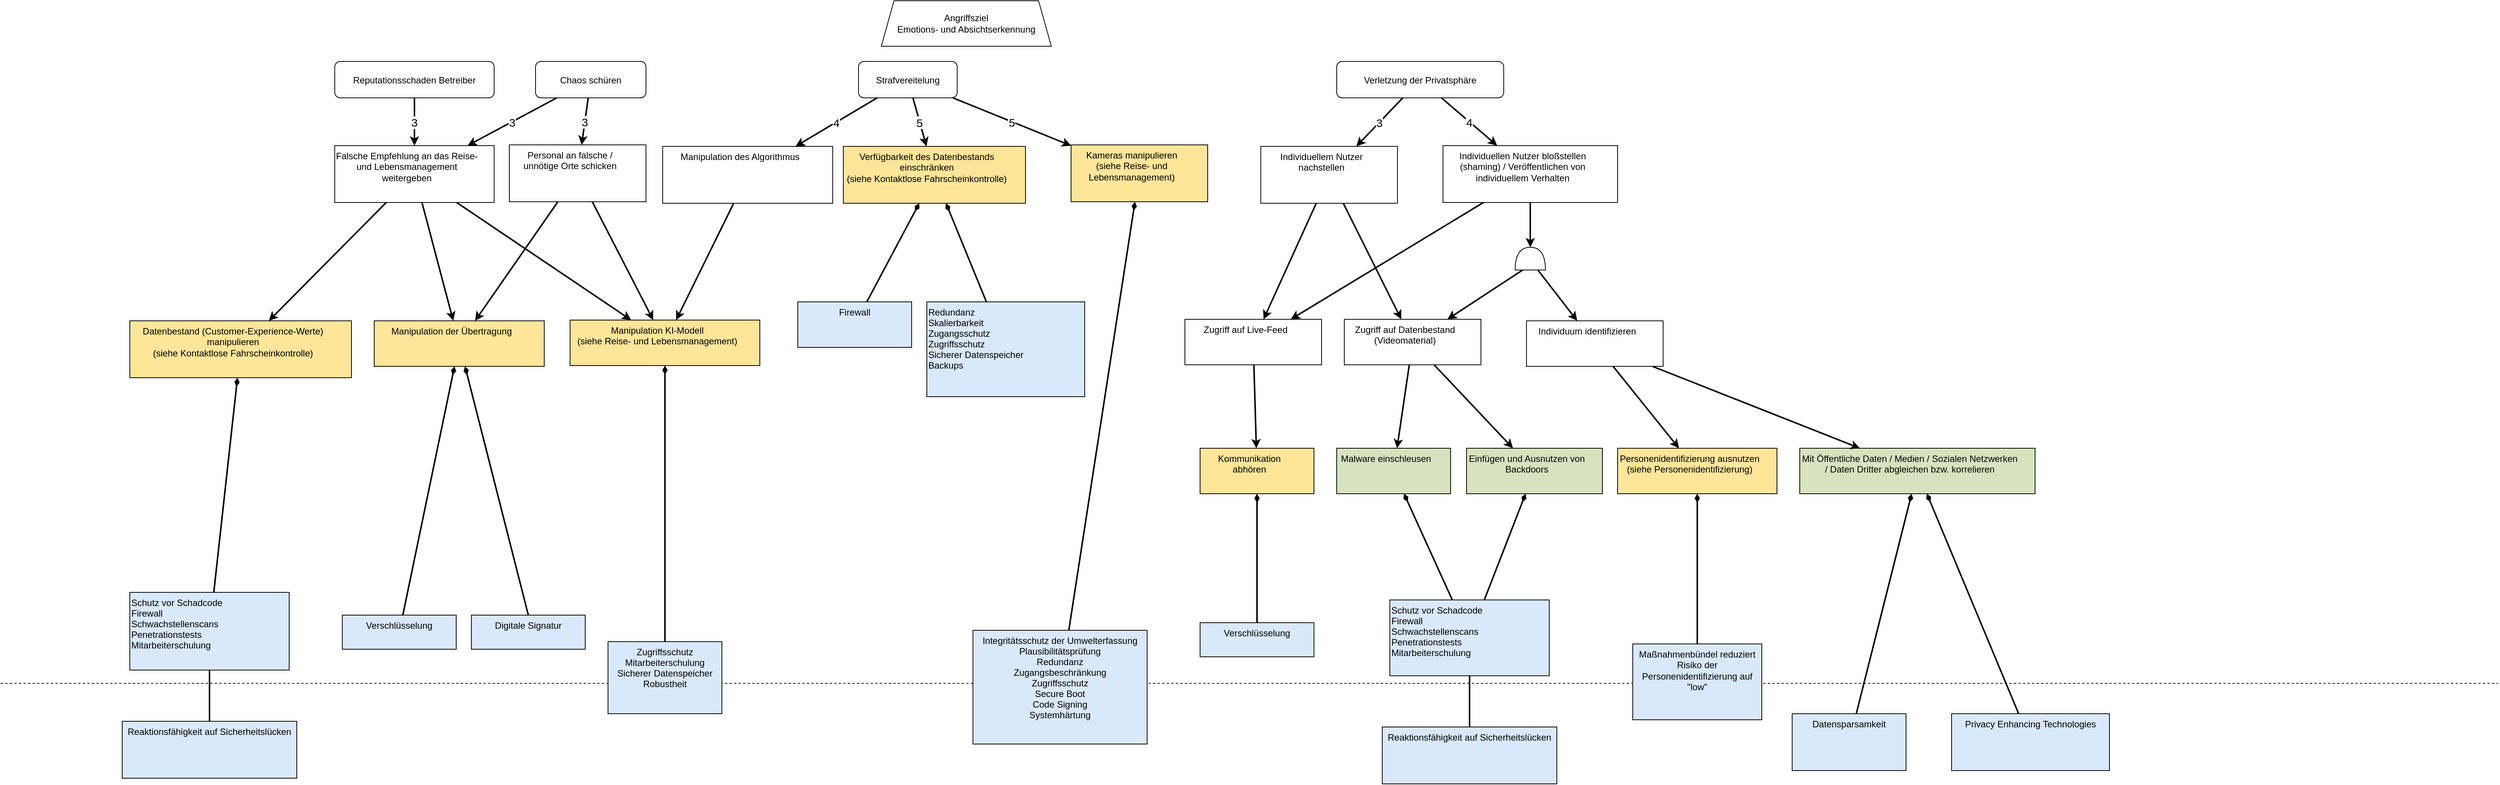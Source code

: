 <mxfile compressed="false" version="19.0.2" type="device">
  <diagram id="mVgc95ZVTbeBmEKTmLzI" name="Page-1">
    <mxGraphModel dx="572" dy="977" grid="1" gridSize="10" guides="1" tooltips="1" connect="1" arrows="1" fold="1" page="1" pageScale="1" pageWidth="850" pageHeight="1100" math="0" shadow="0">
      <root>
        <object tooltip="" id="0">
          <ag_global_attributes>
            <ag_global_attribute name="Resources" value="" iconName="hammer" min="0" max="5" />
            <ag_global_attribute name="Knowledge" value="" iconName="lightbulb" min="0" max="5" />
            <ag_global_attribute name="Location" value="" iconName="map_pin_ellipse" min="0" max="1" />
            <ag_global_attribute name="Impact" value="" iconName="flame" min="0" max="5" />
          </ag_global_attributes>
          <ag_attributes />
          <ag_computed_attributes />
          <ag_aggregation_functions>
            <ag_aggregation_function name="default" id="6b1d22791hih8" default="activity_w;link" fn="function (collection) { &#xa;    var result = null; &#xa;    if (collection.childAttributes.length == 1) { &#xa;        result = collection.childAttributes[0].attributes;&#xa;        result._marking = collection.childAttributes[0].id;&#xa;    } else { &#xa;        var candidates = []; &#xa;        var worstValue = 0; &#xa;        collection.childAttributes.forEach(function(child) { &#xa;            var value = parseInt(child.computedAttribute); &#xa;            if (value &gt; worstValue) { &#xa;                worstValue = value; &#xa;                candidates = []; &#xa;                candidates.push(child); &#xa;            } else if (value == worstValue) { &#xa;                candidates.push(child); &#xa;            } &#xa;        }); &#xa;        var tiebreaker = function(candidates, name, max) { &#xa;            var min_value = max; &#xa;            candidates.forEach(function(node) { &#xa;                min_value = Math.min(min_value, node.attributes[name]); &#xa;            }); &#xa;            result = []; &#xa;            candidates.forEach(function(node) { &#xa;                if (node.attributes[name] == min_value) { &#xa;                    result.push(node); &#xa;                } &#xa;            }); &#xa;            return result; &#xa;        }; &#xa;        if (candidates.length &gt; 1) { &#xa;            candidates = tiebreaker(candidates, &quot;Resources&quot;, collection.globalAttributes[&quot;Resources&quot;].max); &#xa;            if (candidates.length &gt; 1) { &#xa;                candidates = tiebreaker(candidates, &quot;Knowledge&quot;, collection.globalAttributes[&quot;Knowledge&quot;].max); &#xa;            } &#xa;        } &#xa;        result = candidates[0].attributes;&#xa;        result._marking = candidates[0].id;&#xa;    } &#xa;    return result; &#xa;}" />
            <ag_aggregation_function name="AND" id="gf0d4f199018" default="and" fn="function (collection) { &#xa;    var result = {}; &#xa;    var ids = [];&#xa;    collection.childAttributes.forEach(function(child) { &#xa;    for (var attribute in child.attributes) { &#xa;            if (attribute in result) { &#xa;                result[attribute] += parseInt(child.attributes[attribute]); &#xa;            } else { &#xa;                result[attribute] = parseInt(child.attributes[attribute]); &#xa;            } &#xa;        }&#xa;        ids.push(child.id);&#xa;    }); &#xa;    for (var attribute in result) { &#xa;        if (attribute in collection.globalAttributes) { &#xa;            result[attribute] = Math.min(collection.globalAttributes[attribute].max, result[attribute]); &#xa;        } &#xa;    }&#xa;    result._marking = ids.join(&quot;;&quot;);&#xa;    return result; &#xa;}" />
            <ag_aggregation_function name="Security Control" id="73f575i0ghij5" default="activity_g;activity_y" fn="function (collection) { &#xa;    var result = {}; &#xa;    for (var attribute in collection.localAttributes) { &#xa;        result[attribute] = parseInt(collection.localAttributes[attribute]); &#xa;    } &#xa;    collection.childAttributes.forEach(function(child) { &#xa;        for (var attribute in child.attributes) { &#xa;            if (attribute in collection.globalAttributes) { &#xa;                if (attribute in result) { &#xa;                    result[attribute] += parseInt(child.attributes[attribute]); &#xa;                } &#xa;            } &#xa;        } &#xa;    }); &#xa;    for (var attribute in result) { &#xa;        if (attribute in collection.globalAttributes) { &#xa;            result[attribute] = Math.min(collection.globalAttributes[attribute].max, result[attribute]); &#xa;        } &#xa;    } &#xa;    return result; &#xa;}" />
            <ag_aggregation_function name="Risk" id="egf49jfgj408" default="consequence" fn="function (collection) {  &#xa;    var maxRisk = &quot;L&quot;; &#xa;    var matrix = [ &#xa;        [&quot;L&quot;, &quot;L&quot;, &quot;L&quot;, &quot;L&quot;, &quot;L&quot;], &#xa;        [&quot;L&quot;, &quot;L&quot;, &quot;M&quot;, &quot;M&quot;, &quot;M&quot;], &#xa;        [&quot;L&quot;, &quot;M&quot;, &quot;M&quot;, &quot;S&quot;, &quot;S&quot;], &#xa;        [&quot;L&quot;, &quot;M&quot;, &quot;S&quot;, &quot;V&quot;, &quot;V&quot;], &#xa;        [&quot;L&quot;, &quot;M&quot;, &quot;S&quot;, &quot;V&quot;, &quot;V&quot;], &#xa;    ];&#xa;    var updatedImpacts = [];&#xa;    var ids = [];&#xa; &#xa;    var compareRisk = function(risk1, risk2) { &#xa;        /*&#xa;        * Returns:&#xa;        *  - Null: if one of the parameters is not a character representing a risk&#xa;        *  - Negativ integer: if risk1 &lt; risk2&#xa;        *  - Zero: if risks are equal&#xa;        *  - Positive integer: if risk1 &gt; risk2&#xa;        */&#xa;        var values = [&quot;L&quot;, &quot;M&quot;, &quot;S&quot;, &quot;V&quot;]; &#xa;        var index_risk1 = values.indexOf(risk1); &#xa;        var index_risk2 = values.indexOf(risk2); &#xa; &#xa;        if (index_risk1 == -1 || index_risk2 == -1) { &#xa;            return null; &#xa;        } &#xa;        return index_risk1 - index_risk2; &#xa; &#xa;    } &#xa;     &#xa;    collection.childAttributes.forEach(function(child) {  &#xa;        var impact = 1;  &#xa;        if (child.edgeWeight !== null) {  &#xa;            impact = parseInt(child.edgeWeight);  &#xa;        }&#xa;        var _impact = parseInt(child.attributes._impact) || 0;&#xa;        impact = Math.max(impact - _impact, 1);&#xa;        updatedImpacts.push(child.id + &#39;:&#39; + impact);&#xa;        var af = parseInt(child.computedAttribute) || parseInt(child.attributes._af);&#xa;        risk = matrix[af - 1][impact - 1];&#xa;        result = compareRisk(risk, maxRisk);&#xa;        if (result &gt; 0) { &#xa;            maxRisk = risk;&#xa;            ids = [child.id];&#xa;        } else if (result == 0){&#xa;            ids.push(child.id);&#xa;        }&#xa;    });  &#xa;  &#xa;    var result = {&#39;_risk&#39;: maxRisk, &quot;_marking&quot;: ids.join(&quot;;&quot;)};&#xa;    if (updatedImpacts.length &gt; 0) {&#xa;        result._weight = updatedImpacts.join(&#39;;&#39;);&#xa;    }&#xa;    return result;&#xa;}" />
            <ag_aggregation_function name="Impact" id="397423adceb0f" default="" fn="function(collection) {&#xa;    var impact = 0;&#xa;    var result = {}&#xa;    &#xa;    collection.childAttributes.forEach(function(child) {&#xa;        if (&quot;Impact&quot; in child.attributes) {&#xa;            impact += parseInt(child.attributes[&quot;Impact&quot;]);&#xa;        } else if (&quot;Resources&quot; in child.attributes &amp;&amp; &quot;Knowledge&quot; in child.attributes &amp;&amp; &quot;Location&quot; in child.attributes) {&#xa;            result._af = child.computedAttribute&#xa;            result._marking = child.id;&#xa;        }&#xa;    });&#xa;    result._impact = Math.min(impact, collection.globalAttributes[&quot;Impact&quot;].max);&#xa;    &#xa;    return result;&#xa;}" />
          </ag_aggregation_functions>
          <ag_computed_attributes_functions>
            <ag_computed_attributes_function name="default" id="dbg60ff69g9a" default="activity_w;activity_g;activity_y" fn="function (collection) { &#xa;    var colorMatrix = {&#xa;        5: {&quot;fillColor&quot;: &quot;#cc0000&quot;, &quot;fontColor&quot;: &quot;#ffffff&quot;},&#xa;        4: {&quot;fillColor&quot;: &quot;#ff4000&quot;, &quot;fontColor&quot;: &quot;#ffffff&quot;},&#xa;        3: {&quot;fillColor&quot;: &quot;#ffdd00&quot;, &quot;fontColor&quot;: &quot;#000000&quot;},&#xa;        2: {&quot;fillColor&quot;: &quot;#d4ff00&quot;, &quot;fontColor&quot;: &quot;#000000&quot;},&#xa;        1: {&quot;fillColor&quot;: &quot;#40ff00&quot;, &quot;fontColor&quot;: &quot;#000000&quot;}&#xa;    }&#xa;    var matrix = [ &#xa;        [5, 5, 4, 3, 2], &#xa;        [5, 4, 4, 3, 2], &#xa;        [5, 4, 4, 3, 2], &#xa;        [4, 3, 3, 2, 1], &#xa;        [3, 2, 2, 1, 1], &#xa;    ];&#xa;    var result = {};&#xa;    &#xa;    if (&quot;Knowledge&quot; in collection.cellAttributes &amp;&amp; &quot;Resources&quot; in collection.cellAttributes) {&#xa;        var knowledgeIndex = parseInt(collection.cellAttributes[&quot;Knowledge&quot;]) - 1; &#xa;        var resourcesIndex = parseInt(collection.cellAttributes[&quot;Resources&quot;]) - 1;&#xa;        &#xa;        var value = Math.min(5, &#xa;            Math.max(collection.globalAttributes[&quot;Location&quot;].max, &#xa;                Math.max( matrix[knowledgeIndex][resourcesIndex] - parseInt(collection.cellAttributes[&quot;Location&quot;])) &#xa;            ));&#xa;        result = colorMatrix[value] || result;&#xa;        result[&quot;value&quot;] = value;&#xa;    }&#xa;    &#xa;    return result;&#xa;}" />
            <ag_computed_attributes_function name="Risk" id="6c831697g9i0a" default="" fn="function(collection){&#xa;    var riskMatrix = {&#xa;        &quot;V&quot;: {&quot;fillColor&quot;: &quot;#cc0000&quot;, &quot;fontColor&quot;: &quot;#ffffff&quot;},&#xa;        &quot;S&quot;: {&quot;fillColor&quot;: &quot;#ff4000&quot;, &quot;fontColor&quot;: &quot;#ffffff&quot;},&#xa;        &quot;M&quot;: {&quot;fillColor&quot;: &quot;#ffdd00&quot;, &quot;fontColor&quot;: &quot;#000000&quot;},&#xa;        &quot;L&quot;: {&quot;fillColor&quot;: &quot;#40ff00&quot;, &quot;fontColor&quot;: &quot;#000000&quot;},&#xa;    };&#xa;    var result = {};&#xa;    &#xa;    if (&quot;_risk&quot; in collection.cellAttributes) {&#xa;        var risk = collection.cellAttributes[&quot;_risk&quot;];&#xa;        result = riskMatrix[risk] || result;&#xa;        result[&quot;value&quot;] = risk;&#xa;    }&#xa;    &#xa;    return result; &#xa;}" />
          </ag_computed_attributes_functions>
          <mxCell />
        </object>
        <object id="1">
          <ag_attributes />
          <ag_computed_attributes />
          <mxCell parent="0" />
        </object>
        <object label="Angriffsziel&#xa;Emotions- und Absichtserkennung" id="6_E91xb0524IEVT7t9UL-1">
          <ag_attributes />
          <ag_computed_attributes />
          <mxCell style="whiteSpace=wrap;shape=trapezoid;size=0.075;" parent="1" vertex="1">
            <mxGeometry x="2110" y="40" width="224" height="60" as="geometry" />
          </mxCell>
        </object>
        <object label="Strafvereitelung" id="6_E91xb0524IEVT7t9UL-2">
          <ag_attributes _risk="L" _marking="6_E91xb0524IEVT7t9UL-5;6_E91xb0524IEVT7t9UL-6;6_E91xb0524IEVT7t9UL-64" _weight="6_E91xb0524IEVT7t9UL-5:5;6_E91xb0524IEVT7t9UL-6:5;6_E91xb0524IEVT7t9UL-64:4" />
          <ag_computed_attributes fillColor="#40ff00" fontColor="#000000" value="L" />
          <ag_aggregation_function_reference ag_aggregation_function_reference="egf49jfgj408" />
          <ag_computed_attributes_function_reference ag_computed_attributes_function_reference="6c831697g9i0a" />
          <mxCell style="shape=attackgraphs.node;rounded=1" parent="1" vertex="1">
            <mxGeometry x="2080" y="120" width="130" height="48" as="geometry" />
          </mxCell>
        </object>
        <object label="Verletzung der Privatsphäre" id="6_E91xb0524IEVT7t9UL-3">
          <ag_attributes _risk="L" _marking="6_E91xb0524IEVT7t9UL-4;6_E91xb0524IEVT7t9UL-78" _weight="6_E91xb0524IEVT7t9UL-4:3;6_E91xb0524IEVT7t9UL-78:4" />
          <ag_computed_attributes fillColor="#40ff00" fontColor="#000000" value="L" />
          <ag_aggregation_function_reference ag_aggregation_function_reference="egf49jfgj408" />
          <ag_computed_attributes_function_reference ag_computed_attributes_function_reference="6c831697g9i0a" />
          <mxCell style="shape=attackgraphs.node;rounded=1" parent="1" vertex="1">
            <mxGeometry x="2710" y="120" width="220" height="48" as="geometry" />
          </mxCell>
        </object>
        <object label="Individuellem Nutzer nachstellen" Resources="" Knowledge="" Location="" id="6_E91xb0524IEVT7t9UL-4">
          <ag_attributes label="NaN" Resources="4" Knowledge="5" Location="0" _marking="6_E91xb0524IEVT7t9UL-34" />
          <ag_computed_attributes fillColor="#40ff00" fontColor="#000000" value="1" />
          <ag_computed_attributes_function_reference ag_computed_attributes_function_reference="dbg60ff69g9a" />
          <ag_aggregation_function_reference ag_aggregation_function_reference="6b1d22791hih8" />
          <mxCell style="verticalAlign=top;align=center;fillColor=#FFFFFF;gradientColor=none;labelBackgroundColor=none;rounded=0;whiteSpace=wrap;shape=attackgraphs.node;spacingRight=20;" parent="1" vertex="1">
            <mxGeometry x="2610" y="232" width="180" height="75" as="geometry" />
          </mxCell>
        </object>
        <object label="Kameras manipulieren&#xa;(siehe Reise- und Lebensmanagement)" Resources="1" Knowledge="1" Location="1" id="6_E91xb0524IEVT7t9UL-5">
          <ag_attributes label="NaN" Resources="4" Knowledge="4" Location="1" />
          <ag_computed_attributes fillColor="#40ff00" fontColor="#000000" value="1" />
          <ag_aggregation_function_reference ag_aggregation_function_reference="73f575i0ghij5" />
          <ag_computed_attributes_function_reference ag_computed_attributes_function_reference="dbg60ff69g9a" />
          <mxCell style="verticalAlign=top;align=center;fillColor=#FFFFFF;gradientColor=none;labelBackgroundColor=none;rounded=0;whiteSpace=wrap;shape=attackgraphs.node;spacingRight=20;fillColor=#fee599;" parent="1" vertex="1">
            <mxGeometry x="2360" y="230" width="180" height="75" as="geometry" />
          </mxCell>
        </object>
        <object label="Verfügbarkeit des Datenbestands einschränken&#xa;(siehe Kontaktlose Fahrscheinkontrolle)" Resources="2" Knowledge="2" Location="0" id="6_E91xb0524IEVT7t9UL-6">
          <ag_attributes label="NaN" Resources="5" Knowledge="4" Location="0" />
          <ag_computed_attributes fillColor="#40ff00" fontColor="#000000" value="1" />
          <ag_computed_attributes_function_reference ag_computed_attributes_function_reference="dbg60ff69g9a" />
          <ag_aggregation_function_reference ag_aggregation_function_reference="73f575i0ghij5" />
          <mxCell style="verticalAlign=top;align=center;fillColor=#fee599;gradientColor=none;labelBackgroundColor=none;rounded=0;whiteSpace=wrap;shape=attackgraphs.node;spacingRight=20;" parent="1" vertex="1">
            <mxGeometry x="2060" y="232" width="240" height="75" as="geometry" />
          </mxCell>
        </object>
        <object label="5" id="6_E91xb0524IEVT7t9UL-17">
          <ag_attributes />
          <ag_computed_attributes />
          <mxCell style="endArrow=classic;rounded=0;strokeWidth=2;strokeColor=#000000;fontSize=15;" parent="1" source="6_E91xb0524IEVT7t9UL-2" target="6_E91xb0524IEVT7t9UL-5" edge="1">
            <mxGeometry width="50" height="50" relative="1" as="geometry">
              <mxPoint x="1720" y="460" as="sourcePoint" />
              <mxPoint x="1770" y="410" as="targetPoint" />
            </mxGeometry>
          </mxCell>
        </object>
        <object label="3" id="6_E91xb0524IEVT7t9UL-18">
          <ag_attributes />
          <ag_computed_attributes />
          <mxCell style="endArrow=classic;rounded=0;strokeWidth=2;strokeColor=#000000;fontSize=15;" parent="1" source="6_E91xb0524IEVT7t9UL-3" target="6_E91xb0524IEVT7t9UL-4" edge="1">
            <mxGeometry width="50" height="50" relative="1" as="geometry">
              <mxPoint x="2355.5" y="178" as="sourcePoint" />
              <mxPoint x="2355.5" y="240" as="targetPoint" />
            </mxGeometry>
          </mxCell>
        </object>
        <object label="5" id="6_E91xb0524IEVT7t9UL-19">
          <ag_attributes />
          <ag_computed_attributes />
          <mxCell style="endArrow=classic;rounded=0;strokeWidth=2;strokeColor=#000000;fontSize=15;" parent="1" source="6_E91xb0524IEVT7t9UL-2" target="6_E91xb0524IEVT7t9UL-6" edge="1">
            <mxGeometry width="50" height="50" relative="1" as="geometry">
              <mxPoint x="2620" y="178" as="sourcePoint" />
              <mxPoint x="2620" y="240" as="targetPoint" />
            </mxGeometry>
          </mxCell>
        </object>
        <object label="Zugriff auf Live-Feed" Resources="" Knowledge="" Location="" id="6_E91xb0524IEVT7t9UL-33">
          <ag_attributes label="NaN" Resources="5" Knowledge="5" Location="0" _marking="6_E91xb0524IEVT7t9UL-62" />
          <ag_computed_attributes fillColor="#40ff00" fontColor="#000000" value="1" />
          <ag_computed_attributes_function_reference ag_computed_attributes_function_reference="dbg60ff69g9a" />
          <ag_aggregation_function_reference ag_aggregation_function_reference="6b1d22791hih8" />
          <mxCell style="verticalAlign=top;align=center;fillColor=#FFFFFF;gradientColor=none;labelBackgroundColor=none;rounded=0;whiteSpace=wrap;shape=attackgraphs.node;spacingRight=20;" parent="1" vertex="1">
            <mxGeometry x="2510" y="460" width="180" height="60" as="geometry" />
          </mxCell>
        </object>
        <object label="Zugriff auf Datenbestand (Videomaterial)" Resources="" Knowledge="" Location="" id="6_E91xb0524IEVT7t9UL-34">
          <ag_attributes label="NaN" Resources="4" Knowledge="5" Location="0" _marking="6_E91xb0524IEVT7t9UL-72" />
          <ag_computed_attributes fillColor="#40ff00" fontColor="#000000" value="1" />
          <ag_computed_attributes_function_reference ag_computed_attributes_function_reference="dbg60ff69g9a" />
          <ag_aggregation_function_reference ag_aggregation_function_reference="6b1d22791hih8" />
          <mxCell style="verticalAlign=top;align=center;fillColor=#FFFFFF;gradientColor=none;labelBackgroundColor=none;rounded=0;whiteSpace=wrap;shape=attackgraphs.node;spacingRight=20;" parent="1" vertex="1">
            <mxGeometry x="2720" y="460" width="180" height="60" as="geometry" />
          </mxCell>
        </object>
        <object label="" id="6_E91xb0524IEVT7t9UL-36">
          <ag_attributes />
          <ag_computed_attributes />
          <mxCell style="endArrow=classic;rounded=0;strokeWidth=2;strokeColor=#000000;spacingRight=20;" parent="1" source="6_E91xb0524IEVT7t9UL-4" target="6_E91xb0524IEVT7t9UL-33" edge="1">
            <mxGeometry width="50" height="50" relative="1" as="geometry">
              <mxPoint x="2620" y="178" as="sourcePoint" />
              <mxPoint x="2620" y="240" as="targetPoint" />
            </mxGeometry>
          </mxCell>
        </object>
        <object label="" id="6_E91xb0524IEVT7t9UL-37">
          <ag_attributes />
          <ag_computed_attributes />
          <mxCell style="endArrow=classic;rounded=0;strokeWidth=2;strokeColor=#000000;spacingRight=20;" parent="1" source="6_E91xb0524IEVT7t9UL-4" target="6_E91xb0524IEVT7t9UL-34" edge="1">
            <mxGeometry width="50" height="50" relative="1" as="geometry">
              <mxPoint x="2618.154" y="288" as="sourcePoint" />
              <mxPoint x="2611.846" y="370" as="targetPoint" />
            </mxGeometry>
          </mxCell>
        </object>
        <object label="Reputationsschaden Betreiber" id="6_E91xb0524IEVT7t9UL-38">
          <ag_attributes _risk="L" _marking="6_E91xb0524IEVT7t9UL-39" _weight="6_E91xb0524IEVT7t9UL-39:3" />
          <ag_computed_attributes fillColor="#40ff00" fontColor="#000000" value="L" />
          <ag_aggregation_function_reference ag_aggregation_function_reference="egf49jfgj408" />
          <ag_computed_attributes_function_reference ag_computed_attributes_function_reference="6c831697g9i0a" />
          <mxCell style="shape=attackgraphs.node;rounded=1" parent="1" vertex="1">
            <mxGeometry x="1390" y="120" width="210" height="48" as="geometry" />
          </mxCell>
        </object>
        <object label="Falsche Empfehlung an das Reise- und Lebensmanagement weitergeben" Resources="" Knowledge="" Location="" id="6_E91xb0524IEVT7t9UL-39">
          <ag_attributes label="NaN" Resources="4" Knowledge="5" Location="0" _marking="6_E91xb0524IEVT7t9UL-45" />
          <ag_computed_attributes fillColor="#40ff00" fontColor="#000000" value="1" />
          <ag_aggregation_function_reference ag_aggregation_function_reference="6b1d22791hih8" />
          <ag_computed_attributes_function_reference ag_computed_attributes_function_reference="dbg60ff69g9a" />
          <mxCell style="verticalAlign=top;align=center;fillColor=#FFFFFF;gradientColor=none;labelBackgroundColor=none;rounded=0;whiteSpace=wrap;shape=attackgraphs.node;spacingRight=20;" parent="1" vertex="1">
            <mxGeometry x="1390" y="231" width="210" height="75" as="geometry" />
          </mxCell>
        </object>
        <object label="3" id="6_E91xb0524IEVT7t9UL-41">
          <ag_attributes />
          <ag_computed_attributes />
          <mxCell style="endArrow=classic;rounded=0;strokeWidth=2;strokeColor=#000000;fontSize=15;" parent="1" source="6_E91xb0524IEVT7t9UL-38" target="6_E91xb0524IEVT7t9UL-39" edge="1">
            <mxGeometry width="50" height="50" relative="1" as="geometry">
              <mxPoint x="2088.391" y="178" as="sourcePoint" />
              <mxPoint x="2026.109" y="240" as="targetPoint" />
            </mxGeometry>
          </mxCell>
        </object>
        <object label="Manipulation KI-Modell&#xa;(siehe Reise- und Lebensmanagement)" Resources="3" Knowledge="3" Location="0" id="6_E91xb0524IEVT7t9UL-43">
          <ag_attributes label="NaN" Resources="5" Knowledge="5" Location="1" />
          <ag_computed_attributes fillColor="#40ff00" fontColor="#000000" value="1" />
          <ag_aggregation_function_reference ag_aggregation_function_reference="73f575i0ghij5" />
          <ag_computed_attributes_function_reference ag_computed_attributes_function_reference="dbg60ff69g9a" />
          <mxCell style="verticalAlign=top;align=center;fillColor=#fee599;gradientColor=none;labelBackgroundColor=none;rounded=0;whiteSpace=wrap;shape=attackgraphs.node;spacingRight=20;" parent="1" vertex="1">
            <mxGeometry x="1700" y="461" width="250" height="60" as="geometry" />
          </mxCell>
        </object>
        <object label="Datenbestand (Customer-Experience-Werte) manipulieren&#xa;(siehe Kontaktlose Fahrscheinkontrolle)" Resources="2" Knowledge="2" Location="0" id="6_E91xb0524IEVT7t9UL-45">
          <ag_attributes label="NaN" Resources="4" Knowledge="5" Location="0" />
          <ag_computed_attributes fillColor="#40ff00" fontColor="#000000" value="1" />
          <ag_computed_attributes_function_reference ag_computed_attributes_function_reference="dbg60ff69g9a" />
          <ag_aggregation_function_reference ag_aggregation_function_reference="73f575i0ghij5" />
          <mxCell style="verticalAlign=top;align=center;fillColor=#fee599;gradientColor=none;labelBackgroundColor=none;rounded=0;whiteSpace=wrap;shape=attackgraphs.node;spacingRight=20;" parent="1" vertex="1">
            <mxGeometry x="1120" y="462" width="292" height="75" as="geometry" />
          </mxCell>
        </object>
        <object label="" id="6_E91xb0524IEVT7t9UL-46">
          <ag_attributes />
          <ag_computed_attributes />
          <mxCell style="endArrow=classic;rounded=0;strokeWidth=2;strokeColor=#000000;spacingRight=20;" parent="1" source="6_E91xb0524IEVT7t9UL-39" target="6_E91xb0524IEVT7t9UL-45" edge="1">
            <mxGeometry width="50" height="50" relative="1" as="geometry">
              <mxPoint x="1727" y="178" as="sourcePoint" />
              <mxPoint x="1727" y="242" as="targetPoint" />
            </mxGeometry>
          </mxCell>
        </object>
        <object label="" id="6_E91xb0524IEVT7t9UL-47">
          <ag_attributes />
          <ag_computed_attributes />
          <mxCell style="endArrow=classic;rounded=0;strokeWidth=2;strokeColor=#000000;spacingRight=20;" parent="1" source="6_E91xb0524IEVT7t9UL-39" target="6_E91xb0524IEVT7t9UL-59" edge="1">
            <mxGeometry width="50" height="50" relative="1" as="geometry">
              <mxPoint x="1737" y="188" as="sourcePoint" />
              <mxPoint x="1592" y="350" as="targetPoint" />
            </mxGeometry>
          </mxCell>
        </object>
        <object label="" id="6_E91xb0524IEVT7t9UL-48">
          <ag_attributes />
          <ag_computed_attributes />
          <mxCell style="endArrow=classic;rounded=0;strokeWidth=2;strokeColor=#000000;spacingRight=20;" parent="1" source="6_E91xb0524IEVT7t9UL-39" target="6_E91xb0524IEVT7t9UL-43" edge="1">
            <mxGeometry width="50" height="50" relative="1" as="geometry">
              <mxPoint x="1747" y="198" as="sourcePoint" />
              <mxPoint x="1762" y="430" as="targetPoint" />
            </mxGeometry>
          </mxCell>
        </object>
        <object label="Chaos schüren" id="6_E91xb0524IEVT7t9UL-51">
          <ag_attributes _risk="L" _marking="6_E91xb0524IEVT7t9UL-52;6_E91xb0524IEVT7t9UL-39" _weight="6_E91xb0524IEVT7t9UL-52:3;6_E91xb0524IEVT7t9UL-39:3" />
          <ag_computed_attributes fillColor="#40ff00" fontColor="#000000" value="L" />
          <ag_aggregation_function_reference ag_aggregation_function_reference="egf49jfgj408" />
          <ag_computed_attributes_function_reference ag_computed_attributes_function_reference="6c831697g9i0a" />
          <mxCell style="shape=attackgraphs.node;rounded=1" parent="1" vertex="1">
            <mxGeometry x="1654.5" y="120" width="145.5" height="48" as="geometry" />
          </mxCell>
        </object>
        <object label="Personal an falsche / unnötige Orte schicken" Resources="" Knowledge="" Location="" id="6_E91xb0524IEVT7t9UL-52">
          <ag_attributes label="NaN" Resources="5" Knowledge="5" Location="1" _marking="6_E91xb0524IEVT7t9UL-43" />
          <ag_computed_attributes fillColor="#40ff00" fontColor="#000000" value="1" />
          <ag_aggregation_function_reference ag_aggregation_function_reference="6b1d22791hih8" />
          <ag_computed_attributes_function_reference ag_computed_attributes_function_reference="dbg60ff69g9a" />
          <mxCell style="verticalAlign=top;align=center;fillColor=#FFFFFF;gradientColor=none;labelBackgroundColor=none;rounded=0;whiteSpace=wrap;shape=attackgraphs.node;spacingRight=20;" parent="1" vertex="1">
            <mxGeometry x="1620" y="230" width="180" height="75" as="geometry" />
          </mxCell>
        </object>
        <object label="" id="6_E91xb0524IEVT7t9UL-53">
          <ag_attributes />
          <ag_computed_attributes />
          <mxCell style="endArrow=classic;rounded=0;strokeWidth=2;strokeColor=#000000;spacingRight=20;" parent="1" source="6_E91xb0524IEVT7t9UL-52" target="6_E91xb0524IEVT7t9UL-43" edge="1">
            <mxGeometry width="50" height="50" relative="1" as="geometry">
              <mxPoint x="1672" y="490" as="sourcePoint" />
              <mxPoint x="1722" y="440" as="targetPoint" />
            </mxGeometry>
          </mxCell>
        </object>
        <object label="3" id="6_E91xb0524IEVT7t9UL-58">
          <ag_attributes />
          <ag_computed_attributes />
          <mxCell style="endArrow=classic;rounded=0;strokeWidth=2;strokeColor=#000000;fontSize=15;" parent="1" source="6_E91xb0524IEVT7t9UL-51" target="6_E91xb0524IEVT7t9UL-52" edge="1">
            <mxGeometry width="50" height="50" relative="1" as="geometry">
              <mxPoint x="1332" y="284.942" as="sourcePoint" />
              <mxPoint x="1692" y="368.712" as="targetPoint" />
            </mxGeometry>
          </mxCell>
        </object>
        <object label="Manipulation der Übertragung" Resources="3" Knowledge="3" Location="0" id="6_E91xb0524IEVT7t9UL-59">
          <ag_attributes label="NaN" Resources="5" Knowledge="5" Location="1" />
          <ag_computed_attributes fillColor="#40ff00" fontColor="#000000" value="1" />
          <ag_computed_attributes_function_reference ag_computed_attributes_function_reference="dbg60ff69g9a" />
          <ag_aggregation_function_reference ag_aggregation_function_reference="73f575i0ghij5" />
          <mxCell style="verticalAlign=top;align=center;fillColor=#fee599;gradientColor=none;labelBackgroundColor=none;rounded=0;whiteSpace=wrap;shape=attackgraphs.node;spacingRight=20;" parent="1" vertex="1">
            <mxGeometry x="1442" y="462" width="224" height="60" as="geometry" />
          </mxCell>
        </object>
        <object label="Kommunikation abhören" Resources="2" Knowledge="2" Location="0" id="6_E91xb0524IEVT7t9UL-62">
          <ag_attributes label="NaN" Resources="5" Knowledge="5" Location="0" />
          <ag_computed_attributes fillColor="#40ff00" fontColor="#000000" value="1" />
          <ag_computed_attributes_function_reference ag_computed_attributes_function_reference="dbg60ff69g9a" />
          <ag_aggregation_function_reference ag_aggregation_function_reference="73f575i0ghij5" />
          <mxCell style="verticalAlign=top;align=center;fillColor=#fee599;gradientColor=none;labelBackgroundColor=none;rounded=0;whiteSpace=wrap;shape=attackgraphs.node;spacingRight=20;" parent="1" vertex="1">
            <mxGeometry x="2530" y="630" width="150" height="60" as="geometry" />
          </mxCell>
        </object>
        <object label="" id="6_E91xb0524IEVT7t9UL-63">
          <ag_attributes />
          <ag_computed_attributes />
          <mxCell style="endArrow=classic;rounded=0;strokeWidth=2;strokeColor=#000000;spacingRight=20;" parent="1" source="6_E91xb0524IEVT7t9UL-33" target="6_E91xb0524IEVT7t9UL-62" edge="1">
            <mxGeometry width="50" height="50" relative="1" as="geometry">
              <mxPoint x="2691.25" y="390" as="sourcePoint" />
              <mxPoint x="2628.75" y="470" as="targetPoint" />
            </mxGeometry>
          </mxCell>
        </object>
        <object label="Manipulation des Algorithmus" Resources="" Knowledge="" Location="" id="6_E91xb0524IEVT7t9UL-64">
          <ag_attributes label="NaN" Resources="5" Knowledge="5" Location="1" _marking="6_E91xb0524IEVT7t9UL-43" />
          <ag_computed_attributes fillColor="#40ff00" fontColor="#000000" value="1" />
          <ag_aggregation_function_reference ag_aggregation_function_reference="6b1d22791hih8" />
          <ag_computed_attributes_function_reference ag_computed_attributes_function_reference="dbg60ff69g9a" />
          <mxCell style="verticalAlign=top;align=center;fillColor=#FFFFFF;gradientColor=none;labelBackgroundColor=none;rounded=0;whiteSpace=wrap;shape=attackgraphs.node;spacingRight=20;" parent="1" vertex="1">
            <mxGeometry x="1822" y="232" width="224" height="75" as="geometry" />
          </mxCell>
        </object>
        <object label="4" id="6_E91xb0524IEVT7t9UL-65">
          <ag_attributes />
          <ag_computed_attributes />
          <mxCell style="endArrow=classic;rounded=0;strokeWidth=2;strokeColor=#000000;fontSize=15;" parent="1" source="6_E91xb0524IEVT7t9UL-2" target="6_E91xb0524IEVT7t9UL-64" edge="1">
            <mxGeometry width="50" height="50" relative="1" as="geometry">
              <mxPoint x="2222.179" y="178" as="sourcePoint" />
              <mxPoint x="2173.321" y="242" as="targetPoint" />
            </mxGeometry>
          </mxCell>
        </object>
        <object label="" id="6_E91xb0524IEVT7t9UL-66">
          <ag_attributes />
          <ag_computed_attributes />
          <mxCell style="endArrow=classic;rounded=0;strokeWidth=2;strokeColor=#000000;spacingRight=20;" parent="1" source="6_E91xb0524IEVT7t9UL-64" target="6_E91xb0524IEVT7t9UL-43" edge="1">
            <mxGeometry width="50" height="50" relative="1" as="geometry">
              <mxPoint x="2232.179" y="188" as="sourcePoint" />
              <mxPoint x="2183.321" y="252" as="targetPoint" />
            </mxGeometry>
          </mxCell>
        </object>
        <object label="3" id="6_E91xb0524IEVT7t9UL-67">
          <ag_attributes />
          <ag_computed_attributes />
          <mxCell style="endArrow=classic;rounded=0;strokeWidth=2;strokeColor=#000000;fontSize=15;" parent="1" source="6_E91xb0524IEVT7t9UL-51" target="6_E91xb0524IEVT7t9UL-39" edge="1">
            <mxGeometry width="50" height="50" relative="1" as="geometry">
              <mxPoint x="1601.525" y="309" as="sourcePoint" />
              <mxPoint x="1770" y="368.343" as="targetPoint" />
            </mxGeometry>
          </mxCell>
        </object>
        <object label="" id="6_E91xb0524IEVT7t9UL-68">
          <ag_attributes />
          <ag_computed_attributes />
          <mxCell style="endArrow=classic;rounded=0;strokeWidth=2;strokeColor=#000000;spacingRight=20;" parent="1" source="6_E91xb0524IEVT7t9UL-52" target="6_E91xb0524IEVT7t9UL-59" edge="1">
            <mxGeometry width="50" height="50" relative="1" as="geometry">
              <mxPoint x="1731.077" y="290" as="sourcePoint" />
              <mxPoint x="1768.462" y="371" as="targetPoint" />
            </mxGeometry>
          </mxCell>
        </object>
        <object label="Einfügen und Ausnutzen von Backdoors" Resources="2" Knowledge="2" Location="0" id="6_E91xb0524IEVT7t9UL-72">
          <ag_attributes label="NaN" Resources="4" Knowledge="5" Location="0" />
          <ag_computed_attributes fillColor="#40ff00" fontColor="#000000" value="1" />
          <ag_computed_attributes_function_reference ag_computed_attributes_function_reference="dbg60ff69g9a" />
          <ag_aggregation_function_reference ag_aggregation_function_reference="73f575i0ghij5" />
          <mxCell style="verticalAlign=top;align=center;fillColor=#d7e3bf;gradientColor=none;labelBackgroundColor=none;rounded=0;whiteSpace=wrap;shape=attackgraphs.node;spacingRight=20;" parent="1" vertex="1">
            <mxGeometry x="2881" y="630" width="179" height="60" as="geometry" />
          </mxCell>
        </object>
        <object label="Malware einschleusen" Resources="3" Knowledge="3" Location="0" id="6_E91xb0524IEVT7t9UL-73">
          <ag_attributes label="NaN" Resources="5" Knowledge="5" Location="0" />
          <ag_computed_attributes fillColor="#40ff00" fontColor="#000000" value="1" />
          <ag_computed_attributes_function_reference ag_computed_attributes_function_reference="dbg60ff69g9a" />
          <ag_aggregation_function_reference ag_aggregation_function_reference="73f575i0ghij5" />
          <mxCell style="verticalAlign=top;align=center;fillColor=#d7e3bf;gradientColor=none;labelBackgroundColor=none;rounded=0;whiteSpace=wrap;shape=attackgraphs.node;spacingRight=20;" parent="1" vertex="1">
            <mxGeometry x="2710" y="630" width="150" height="60" as="geometry" />
          </mxCell>
        </object>
        <object label="" id="6_E91xb0524IEVT7t9UL-74">
          <ag_attributes />
          <ag_computed_attributes />
          <mxCell style="endArrow=classic;rounded=0;strokeWidth=2;strokeColor=#000000;spacingRight=20;" parent="1" source="6_E91xb0524IEVT7t9UL-34" target="6_E91xb0524IEVT7t9UL-73" edge="1">
            <mxGeometry width="50" height="50" relative="1" as="geometry">
              <mxPoint x="2610" y="518" as="sourcePoint" />
              <mxPoint x="2610" y="581" as="targetPoint" />
            </mxGeometry>
          </mxCell>
        </object>
        <object label="" id="6_E91xb0524IEVT7t9UL-75">
          <ag_attributes />
          <ag_computed_attributes />
          <mxCell style="endArrow=classic;rounded=0;strokeWidth=2;strokeColor=#000000;spacingRight=20;" parent="1" source="6_E91xb0524IEVT7t9UL-34" target="6_E91xb0524IEVT7t9UL-72" edge="1">
            <mxGeometry width="50" height="50" relative="1" as="geometry">
              <mxPoint x="2620" y="528" as="sourcePoint" />
              <mxPoint x="2620" y="591" as="targetPoint" />
            </mxGeometry>
          </mxCell>
        </object>
        <object label="Individuellen Nutzer bloßstellen (shaming) / Veröffentlichen von individuellem Verhalten" Resources="" Knowledge="" Location="" id="6_E91xb0524IEVT7t9UL-78">
          <ag_attributes label="NaN" Resources="5" Knowledge="5" Location="0" _marking="6_E91xb0524IEVT7t9UL-33" />
          <ag_computed_attributes fillColor="#40ff00" fontColor="#000000" value="1" />
          <ag_computed_attributes_function_reference ag_computed_attributes_function_reference="dbg60ff69g9a" />
          <ag_aggregation_function_reference ag_aggregation_function_reference="6b1d22791hih8" />
          <mxCell style="verticalAlign=top;align=center;fillColor=#FFFFFF;gradientColor=none;labelBackgroundColor=none;rounded=0;whiteSpace=wrap;shape=attackgraphs.node;spacingRight=20;" parent="1" vertex="1">
            <mxGeometry x="2850" y="231" width="230" height="75" as="geometry" />
          </mxCell>
        </object>
        <object label="4" id="6_E91xb0524IEVT7t9UL-79">
          <ag_attributes />
          <ag_computed_attributes />
          <mxCell style="endArrow=classic;rounded=0;strokeWidth=2;strokeColor=#000000;fontSize=15;" parent="1" source="6_E91xb0524IEVT7t9UL-3" target="6_E91xb0524IEVT7t9UL-78" edge="1">
            <mxGeometry width="50" height="50" relative="1" as="geometry">
              <mxPoint x="2710" y="178" as="sourcePoint" />
              <mxPoint x="2710" y="242" as="targetPoint" />
            </mxGeometry>
          </mxCell>
        </object>
        <object label="" id="6_E91xb0524IEVT7t9UL-87">
          <ag_attributes />
          <ag_computed_attributes />
          <mxCell style="endArrow=classic;rounded=0;strokeWidth=2;strokeColor=#000000;spacingRight=20;" parent="1" source="6_E91xb0524IEVT7t9UL-78" target="6_E91xb0524IEVT7t9UL-33" edge="1">
            <mxGeometry width="50" height="50" relative="1" as="geometry">
              <mxPoint x="2880" y="300" as="sourcePoint" />
              <mxPoint x="2799.375" y="370" as="targetPoint" />
            </mxGeometry>
          </mxCell>
        </object>
        <object label="Individuum identifizieren" Resources="" Knowledge="" Location="" id="6_E91xb0524IEVT7t9UL-89">
          <ag_attributes label="NaN" Resources="4" Knowledge="5" Location="0" _marking="6_E91xb0524IEVT7t9UL-100" />
          <ag_computed_attributes fillColor="#40ff00" fontColor="#000000" value="1" />
          <ag_computed_attributes_function_reference ag_computed_attributes_function_reference="dbg60ff69g9a" />
          <ag_aggregation_function_reference ag_aggregation_function_reference="6b1d22791hih8" />
          <mxCell style="verticalAlign=top;align=center;fillColor=#FFFFFF;gradientColor=none;labelBackgroundColor=none;rounded=0;whiteSpace=wrap;shape=attackgraphs.node;spacingRight=20;" parent="1" vertex="1">
            <mxGeometry x="2960" y="462" width="180" height="60" as="geometry" />
          </mxCell>
        </object>
        <object label="" id="6_E91xb0524IEVT7t9UL-92">
          <ag_attributes />
          <ag_computed_attributes />
          <mxCell style="endArrow=classic;rounded=0;exitX=0;exitY=0.75;exitDx=0;exitDy=0;exitPerimeter=0;strokeWidth=2;strokeColor=#000000;spacingRight=20;" parent="1" source="6_E91xb0524IEVT7t9UL-90" target="6_E91xb0524IEVT7t9UL-89" edge="1">
            <mxGeometry width="50" height="50" relative="1" as="geometry">
              <mxPoint x="2887.814" y="300" as="sourcePoint" />
              <mxPoint x="2680.931" y="370" as="targetPoint" />
            </mxGeometry>
          </mxCell>
        </object>
        <object label="" id="6_E91xb0524IEVT7t9UL-93">
          <ag_attributes />
          <ag_computed_attributes />
          <mxCell style="endArrow=classic;rounded=0;exitX=0;exitY=0.25;exitDx=0;exitDy=0;exitPerimeter=0;strokeWidth=2;strokeColor=#000000;spacingRight=20;" parent="1" source="6_E91xb0524IEVT7t9UL-90" target="6_E91xb0524IEVT7t9UL-34" edge="1">
            <mxGeometry width="50" height="50" relative="1" as="geometry">
              <mxPoint x="2897.814" y="310" as="sourcePoint" />
              <mxPoint x="2690.931" y="380" as="targetPoint" />
            </mxGeometry>
          </mxCell>
        </object>
        <object label="" id="6_E91xb0524IEVT7t9UL-94">
          <ag_attributes />
          <ag_computed_attributes />
          <mxCell style="endArrow=classic;rounded=0;entryX=1;entryY=0.5;entryDx=0;entryDy=0;entryPerimeter=0;strokeWidth=2;strokeColor=#000000;spacingRight=20;" parent="1" source="6_E91xb0524IEVT7t9UL-78" target="6_E91xb0524IEVT7t9UL-90" edge="1">
            <mxGeometry width="50" height="50" relative="1" as="geometry">
              <mxPoint x="2907.814" y="320" as="sourcePoint" />
              <mxPoint x="2700.931" y="390" as="targetPoint" />
            </mxGeometry>
          </mxCell>
        </object>
        <object label="Personenidentifizierung ausnutzen&#xa;(siehe Personenidentifizierung)" Resources="3" Knowledge="3" Location="0" id="6_E91xb0524IEVT7t9UL-97">
          <ag_attributes label="NaN" Resources="5" Knowledge="5" Location="0" />
          <ag_computed_attributes fillColor="#40ff00" fontColor="#000000" value="1" />
          <ag_computed_attributes_function_reference ag_computed_attributes_function_reference="dbg60ff69g9a" />
          <ag_aggregation_function_reference ag_aggregation_function_reference="73f575i0ghij5" />
          <mxCell style="verticalAlign=top;align=center;fillColor=#fee599;gradientColor=none;labelBackgroundColor=none;rounded=0;whiteSpace=wrap;shape=attackgraphs.node;spacingRight=20;" parent="1" vertex="1">
            <mxGeometry x="3080" y="630" width="210" height="60" as="geometry" />
          </mxCell>
        </object>
        <object label="" id="6_E91xb0524IEVT7t9UL-98">
          <ag_attributes />
          <ag_computed_attributes />
          <mxCell style="endArrow=classic;rounded=0;strokeWidth=2;strokeColor=#000000;spacingRight=20;" parent="1" source="6_E91xb0524IEVT7t9UL-89" target="6_E91xb0524IEVT7t9UL-97" edge="1">
            <mxGeometry width="50" height="50" relative="1" as="geometry">
              <mxPoint x="2965" y="444" as="sourcePoint" />
              <mxPoint x="3016.154" y="472" as="targetPoint" />
            </mxGeometry>
          </mxCell>
        </object>
        <object label="Mit Öffentliche Daten / Medien / Sozialen Netzwerken / Daten Dritter abgleichen bzw. korrelieren" Resources="1" Knowledge="2" Location="0" id="6_E91xb0524IEVT7t9UL-100">
          <ag_attributes label="NaN" Resources="4" Knowledge="5" Location="0" />
          <ag_computed_attributes fillColor="#40ff00" fontColor="#000000" value="1" />
          <ag_computed_attributes_function_reference ag_computed_attributes_function_reference="dbg60ff69g9a" />
          <ag_aggregation_function_reference ag_aggregation_function_reference="73f575i0ghij5" />
          <mxCell style="verticalAlign=top;align=center;fillColor=#d7e3bf;gradientColor=none;labelBackgroundColor=none;rounded=0;whiteSpace=wrap;shape=attackgraphs.node;spacingRight=20;" parent="1" vertex="1">
            <mxGeometry x="3320" y="630" width="310" height="60" as="geometry" />
          </mxCell>
        </object>
        <object label="" id="6_E91xb0524IEVT7t9UL-101">
          <ag_attributes />
          <ag_computed_attributes />
          <mxCell style="endArrow=classic;rounded=0;strokeWidth=2;strokeColor=#000000;spacingRight=20;" parent="1" source="6_E91xb0524IEVT7t9UL-89" target="6_E91xb0524IEVT7t9UL-100" edge="1">
            <mxGeometry width="50" height="50" relative="1" as="geometry">
              <mxPoint x="3088.881" y="520" as="sourcePoint" />
              <mxPoint x="3173.119" y="590" as="targetPoint" />
            </mxGeometry>
          </mxCell>
        </object>
        <object label="" id="E7tg-Z13-9N4qeE0zTLz-1">
          <ag_attributes />
          <ag_computed_attributes />
          <mxCell style="endArrow=none;dashed=1;html=1;rounded=0;strokeWidth=1;startArrow=none;strokeColor=#000000;" parent="1" edge="1">
            <mxGeometry width="50" height="50" relative="1" as="geometry">
              <mxPoint x="950" y="940" as="sourcePoint" />
              <mxPoint x="4240" y="940" as="targetPoint" />
            </mxGeometry>
          </mxCell>
        </object>
        <object label="Integritätsschutz der Umwelterfassung&#xa;Plausibilitätsprüfung&#xa;Redundanz&#xa;Zugangsbeschränkung&#xa;Zugriffsschutz&#xa;Secure Boot&#xa;Code Signing&#xa;Systemhärtung" Resources="3" Knowledge="3" Location="0" id="E7tg-Z13-9N4qeE0zTLz-2">
          <ag_attributes />
          <ag_computed_attributes />
          <mxCell style="shape=attackgraphs.node;fillColor=#DAE8FC;verticalAlign=top;" parent="1" vertex="1">
            <mxGeometry x="2230.75" y="870" width="229.5" height="150" as="geometry" />
          </mxCell>
        </object>
        <object id="E7tg-Z13-9N4qeE0zTLz-3">
          <ag_attributes />
          <ag_computed_attributes />
          <mxCell style="edgeStyle=none;rounded=0;orthogonalLoop=1;jettySize=auto;html=1;strokeWidth=2;startArrow=diamondThin;startFill=1;endArrow=none;endFill=0;strokeColor=#000000;" parent="1" source="6_E91xb0524IEVT7t9UL-5" target="E7tg-Z13-9N4qeE0zTLz-2" edge="1">
            <mxGeometry relative="1" as="geometry">
              <mxPoint x="744.031" y="731" as="sourcePoint" />
              <mxPoint x="885.212" y="1200" as="targetPoint" />
            </mxGeometry>
          </mxCell>
        </object>
        <object label="Verschlüsselung" Resources="2" Knowledge="2" Location="0" id="E7tg-Z13-9N4qeE0zTLz-6">
          <ag_attributes />
          <ag_computed_attributes />
          <mxCell style="shape=attackgraphs.node;fillColor=#DAE8FC;verticalAlign=top;" parent="1" vertex="1">
            <mxGeometry x="1400" y="850" width="150" height="45" as="geometry" />
          </mxCell>
        </object>
        <object label="Digitale Signatur" Resources="2" Knowledge="2" Location="1" id="E7tg-Z13-9N4qeE0zTLz-7">
          <ag_attributes />
          <ag_computed_attributes />
          <mxCell style="shape=attackgraphs.node;fillColor=#DAE8FC;verticalAlign=top;" parent="1" vertex="1">
            <mxGeometry x="1570" y="850" width="150" height="45" as="geometry" />
          </mxCell>
        </object>
        <object id="E7tg-Z13-9N4qeE0zTLz-8">
          <ag_attributes />
          <ag_computed_attributes />
          <mxCell style="edgeStyle=none;rounded=0;orthogonalLoop=1;jettySize=auto;html=1;strokeWidth=2;startArrow=diamondThin;startFill=1;endArrow=none;endFill=0;strokeColor=#000000;" parent="1" source="6_E91xb0524IEVT7t9UL-62" target="E7tg-Z13-9N4qeE0zTLz-14" edge="1">
            <mxGeometry relative="1" as="geometry">
              <mxPoint x="744.031" y="731" as="sourcePoint" />
              <mxPoint x="885.212" y="1200" as="targetPoint" />
            </mxGeometry>
          </mxCell>
        </object>
        <object id="E7tg-Z13-9N4qeE0zTLz-9">
          <ag_attributes />
          <ag_computed_attributes />
          <mxCell style="edgeStyle=none;rounded=0;orthogonalLoop=1;jettySize=auto;html=1;strokeWidth=2;startArrow=diamondThin;startFill=1;endArrow=none;endFill=0;strokeColor=#000000;" parent="1" source="6_E91xb0524IEVT7t9UL-59" target="E7tg-Z13-9N4qeE0zTLz-6" edge="1">
            <mxGeometry relative="1" as="geometry">
              <mxPoint x="744.031" y="731" as="sourcePoint" />
              <mxPoint x="885.212" y="1200" as="targetPoint" />
            </mxGeometry>
          </mxCell>
        </object>
        <object label="Schutz vor Schadcode&#xa;Firewall&#xa;Schwachstellenscans&#xa;Penetrationstests&#xa;Mitarbeiterschulung" Resources="2" Knowledge="3" Location="0" id="E7tg-Z13-9N4qeE0zTLz-10">
          <ag_attributes />
          <ag_computed_attributes />
          <mxCell style="shape=attackgraphs.node;fillColor=#DAE8FC;align=left;verticalAlign=top;" parent="1" vertex="1">
            <mxGeometry x="1120" y="820" width="210" height="102.5" as="geometry" />
          </mxCell>
        </object>
        <object id="E7tg-Z13-9N4qeE0zTLz-11">
          <ag_attributes />
          <ag_computed_attributes />
          <mxCell style="rounded=0;orthogonalLoop=1;jettySize=auto;html=1;strokeWidth=2;startArrow=none;startFill=0;endArrow=none;endFill=0;strokeColor=#000000;verticalAlign=top;" parent="1" source="E7tg-Z13-9N4qeE0zTLz-10" target="E7tg-Z13-9N4qeE0zTLz-12" edge="1">
            <mxGeometry relative="1" as="geometry">
              <mxPoint x="815.636" y="925" as="sourcePoint" />
            </mxGeometry>
          </mxCell>
        </object>
        <object label="Reaktionsfähigkeit auf Sicherheitslücken" id="E7tg-Z13-9N4qeE0zTLz-12">
          <ag_attributes />
          <ag_computed_attributes />
          <mxCell style="shape=attackgraphs.node;fillColor=#DAE8FC;verticalAlign=top;" parent="1" vertex="1">
            <mxGeometry x="1110" y="990" width="230" height="75" as="geometry" />
          </mxCell>
        </object>
        <object id="E7tg-Z13-9N4qeE0zTLz-13">
          <ag_attributes />
          <ag_computed_attributes />
          <mxCell style="edgeStyle=none;rounded=0;orthogonalLoop=1;jettySize=auto;html=1;strokeWidth=2;startArrow=diamondThin;startFill=1;endArrow=none;endFill=0;strokeColor=#000000;" parent="1" source="6_E91xb0524IEVT7t9UL-45" target="E7tg-Z13-9N4qeE0zTLz-10" edge="1">
            <mxGeometry relative="1" as="geometry">
              <mxPoint x="744.031" y="731" as="sourcePoint" />
              <mxPoint x="885.212" y="1200" as="targetPoint" />
            </mxGeometry>
          </mxCell>
        </object>
        <object label="" id="6_E91xb0524IEVT7t9UL-90">
          <ag_attributes label="NaN" Resources="5" Knowledge="5" Location="0" _marking="6_E91xb0524IEVT7t9UL-89;6_E91xb0524IEVT7t9UL-34" />
          <ag_computed_attributes />
          <ag_aggregation_function_reference ag_aggregation_function_reference="gf0d4f199018" />
          <ag_computed_attributes_function_reference ag_computed_attributes_function_reference="ag_none_function" />
          <mxCell style="shape=or;whiteSpace=wrap;rotation=-90;spacingRight=20;" parent="1" vertex="1">
            <mxGeometry x="2950" y="360" width="30" height="40" as="geometry" />
          </mxCell>
        </object>
        <object label="Verschlüsselung" Resources="5" Knowledge="3" Location="0" id="E7tg-Z13-9N4qeE0zTLz-14">
          <ag_attributes />
          <ag_computed_attributes />
          <mxCell style="shape=attackgraphs.node;fillColor=#DAE8FC;verticalAlign=top;" parent="1" vertex="1">
            <mxGeometry x="2530" y="860" width="150" height="45" as="geometry" />
          </mxCell>
        </object>
        <object id="E7tg-Z13-9N4qeE0zTLz-15">
          <ag_attributes />
          <ag_computed_attributes />
          <mxCell style="edgeStyle=none;rounded=0;orthogonalLoop=1;jettySize=auto;html=1;strokeWidth=2;startArrow=diamondThin;startFill=1;endArrow=none;endFill=0;strokeColor=#000000;entryX=0.5;entryY=0;entryDx=0;entryDy=0;" parent="1" source="6_E91xb0524IEVT7t9UL-59" target="E7tg-Z13-9N4qeE0zTLz-7" edge="1">
            <mxGeometry relative="1" as="geometry">
              <mxPoint x="744.031" y="731" as="sourcePoint" />
              <mxPoint x="885.212" y="1200" as="targetPoint" />
            </mxGeometry>
          </mxCell>
        </object>
        <object id="E7tg-Z13-9N4qeE0zTLz-16">
          <ag_attributes />
          <ag_computed_attributes />
          <mxCell style="edgeStyle=none;rounded=0;orthogonalLoop=1;jettySize=auto;html=1;strokeWidth=2;startArrow=diamondThin;startFill=1;endArrow=none;endFill=0;strokeColor=#000000;" parent="1" source="6_E91xb0524IEVT7t9UL-73" target="E7tg-Z13-9N4qeE0zTLz-18" edge="1">
            <mxGeometry relative="1" as="geometry">
              <mxPoint x="744.031" y="731" as="sourcePoint" />
              <mxPoint x="885.212" y="1200" as="targetPoint" />
            </mxGeometry>
          </mxCell>
        </object>
        <object id="E7tg-Z13-9N4qeE0zTLz-17">
          <ag_attributes />
          <ag_computed_attributes />
          <mxCell style="edgeStyle=none;rounded=0;orthogonalLoop=1;jettySize=auto;html=1;strokeWidth=2;startArrow=diamondThin;startFill=1;endArrow=none;endFill=0;strokeColor=#000000;" parent="1" source="6_E91xb0524IEVT7t9UL-72" target="E7tg-Z13-9N4qeE0zTLz-18" edge="1">
            <mxGeometry relative="1" as="geometry">
              <mxPoint x="744.031" y="731" as="sourcePoint" />
              <mxPoint x="885.212" y="1200" as="targetPoint" />
            </mxGeometry>
          </mxCell>
        </object>
        <object label="Schutz vor Schadcode&#xa;Firewall&#xa;Schwachstellenscans&#xa;Penetrationstests&#xa;Mitarbeiterschulung" Resources="2" Knowledge="3" Location="0" id="E7tg-Z13-9N4qeE0zTLz-18">
          <ag_attributes />
          <ag_computed_attributes />
          <mxCell style="shape=attackgraphs.node;fillColor=#DAE8FC;align=left;verticalAlign=top;" parent="1" vertex="1">
            <mxGeometry x="2780" y="830" width="210" height="100" as="geometry" />
          </mxCell>
        </object>
        <object id="E7tg-Z13-9N4qeE0zTLz-19">
          <ag_attributes />
          <ag_computed_attributes />
          <mxCell style="rounded=0;orthogonalLoop=1;jettySize=auto;html=1;strokeWidth=2;startArrow=none;startFill=0;endArrow=none;endFill=0;strokeColor=#000000;verticalAlign=top;" parent="1" source="E7tg-Z13-9N4qeE0zTLz-18" target="E7tg-Z13-9N4qeE0zTLz-20" edge="1">
            <mxGeometry relative="1" as="geometry">
              <mxPoint x="2475.636" y="932.5" as="sourcePoint" />
            </mxGeometry>
          </mxCell>
        </object>
        <object label="Reaktionsfähigkeit auf Sicherheitslücken" id="E7tg-Z13-9N4qeE0zTLz-20">
          <ag_attributes />
          <ag_computed_attributes />
          <mxCell style="shape=attackgraphs.node;fillColor=#DAE8FC;verticalAlign=top;" parent="1" vertex="1">
            <mxGeometry x="2770" y="997.5" width="230" height="75" as="geometry" />
          </mxCell>
        </object>
        <object label="Privacy Enhancing Technologies" Resources="2" Knowledge="2" Location="0" id="E7tg-Z13-9N4qeE0zTLz-22">
          <ag_attributes />
          <ag_computed_attributes />
          <mxCell style="shape=attackgraphs.node;fillColor=#DAE8FC;verticalAlign=top;" parent="1" vertex="1">
            <mxGeometry x="3520" y="980" width="208" height="75" as="geometry" />
          </mxCell>
        </object>
        <object label="Datensparsamkeit" Resources="1" Knowledge="1" Location="0" id="E7tg-Z13-9N4qeE0zTLz-23">
          <ag_attributes />
          <ag_computed_attributes />
          <mxCell style="shape=attackgraphs.node;fillColor=#DAE8FC;verticalAlign=top;" parent="1" vertex="1">
            <mxGeometry x="3310" y="980" width="150" height="75" as="geometry" />
          </mxCell>
        </object>
        <object id="E7tg-Z13-9N4qeE0zTLz-24">
          <ag_attributes />
          <ag_computed_attributes />
          <mxCell style="edgeStyle=none;rounded=0;orthogonalLoop=1;jettySize=auto;html=1;strokeWidth=2;startArrow=diamondThin;startFill=1;endArrow=none;endFill=0;strokeColor=#000000;" parent="1" source="6_E91xb0524IEVT7t9UL-100" target="E7tg-Z13-9N4qeE0zTLz-23" edge="1">
            <mxGeometry relative="1" as="geometry">
              <mxPoint x="744.031" y="731" as="sourcePoint" />
              <mxPoint x="885.212" y="1200" as="targetPoint" />
            </mxGeometry>
          </mxCell>
        </object>
        <object id="E7tg-Z13-9N4qeE0zTLz-25">
          <ag_attributes />
          <ag_computed_attributes />
          <mxCell style="edgeStyle=none;rounded=0;orthogonalLoop=1;jettySize=auto;html=1;strokeWidth=2;startArrow=diamondThin;startFill=1;endArrow=none;endFill=0;strokeColor=#000000;" parent="1" source="6_E91xb0524IEVT7t9UL-100" target="E7tg-Z13-9N4qeE0zTLz-22" edge="1">
            <mxGeometry relative="1" as="geometry">
              <mxPoint x="744.031" y="731" as="sourcePoint" />
              <mxPoint x="885.212" y="1200" as="targetPoint" />
            </mxGeometry>
          </mxCell>
        </object>
        <object label="Redundanz&#xa;Skalierbarkeit&#xa;Zugangsschutz&#xa;Zugriffsschutz&#xa;Sicherer Datenspeicher&#xa;Backups" Resources="3" Knowledge="1" Location="0" id="E7tg-Z13-9N4qeE0zTLz-27">
          <ag_attributes />
          <ag_computed_attributes />
          <mxCell style="shape=attackgraphs.node;fillColor=#DAE8FC;align=left;verticalAlign=top;" parent="1" vertex="1">
            <mxGeometry x="2170" y="437" width="208" height="125" as="geometry" />
          </mxCell>
        </object>
        <object id="E7tg-Z13-9N4qeE0zTLz-28">
          <ag_attributes />
          <ag_computed_attributes />
          <mxCell style="edgeStyle=none;rounded=0;orthogonalLoop=1;jettySize=auto;html=1;strokeWidth=2;startArrow=diamondThin;startFill=1;endArrow=none;endFill=0;strokeColor=#000000;" parent="1" source="6_E91xb0524IEVT7t9UL-6" target="E7tg-Z13-9N4qeE0zTLz-27" edge="1">
            <mxGeometry relative="1" as="geometry">
              <mxPoint x="744.031" y="731" as="sourcePoint" />
              <mxPoint x="885.212" y="1200" as="targetPoint" />
            </mxGeometry>
          </mxCell>
        </object>
        <object label="Zugriffsschutz&#xa;Mitarbeiterschulung&#xa;Sicherer Datenspeicher&#xa;Robustheit" Resources="2" Knowledge="2" Location="1" id="E7tg-Z13-9N4qeE0zTLz-29">
          <ag_attributes />
          <ag_computed_attributes />
          <mxCell style="shape=attackgraphs.node;fillColor=#DAE8FC;verticalAlign=top;" parent="1" vertex="1">
            <mxGeometry x="1750" y="885" width="150" height="95" as="geometry" />
          </mxCell>
        </object>
        <object id="E7tg-Z13-9N4qeE0zTLz-30">
          <ag_attributes />
          <ag_computed_attributes />
          <mxCell style="edgeStyle=none;rounded=0;orthogonalLoop=1;jettySize=auto;html=1;strokeWidth=2;startArrow=diamondThin;startFill=1;endArrow=none;endFill=0;strokeColor=#000000;" parent="1" source="6_E91xb0524IEVT7t9UL-43" target="E7tg-Z13-9N4qeE0zTLz-29" edge="1">
            <mxGeometry relative="1" as="geometry">
              <mxPoint x="744.031" y="731" as="sourcePoint" />
              <mxPoint x="885.212" y="1200" as="targetPoint" />
            </mxGeometry>
          </mxCell>
        </object>
        <object label="Firewall" Resources="1" Knowledge="1" Location="0" id="ZVBcTuanN9OC0GIzAY6n-1">
          <ag_attributes />
          <ag_computed_attributes />
          <mxCell style="shape=attackgraphs.node;fillColor=#DAE8FC;verticalAlign=top;" parent="1" vertex="1">
            <mxGeometry x="2000" y="437" width="150" height="60" as="geometry" />
          </mxCell>
        </object>
        <object id="ZVBcTuanN9OC0GIzAY6n-2">
          <ag_attributes />
          <ag_computed_attributes />
          <mxCell style="edgeStyle=none;rounded=0;orthogonalLoop=1;jettySize=auto;html=1;strokeWidth=2;startArrow=diamondThin;startFill=1;endArrow=none;endFill=0;strokeColor=#000000;" parent="1" source="6_E91xb0524IEVT7t9UL-6" target="ZVBcTuanN9OC0GIzAY6n-1" edge="1">
            <mxGeometry relative="1" as="geometry">
              <mxPoint x="744.031" y="731" as="sourcePoint" />
              <mxPoint x="885.212" y="1200" as="targetPoint" />
            </mxGeometry>
          </mxCell>
        </object>
        <object label="Maßnahmenbündel reduziert Risiko der Personenidentifizierung auf &quot;low&quot;" Resources="2" Knowledge="2" Location="0" id="ZVBcTuanN9OC0GIzAY6n-3">
          <ag_attributes />
          <ag_computed_attributes />
          <mxCell style="shape=attackgraphs.node;fillColor=#DAE8FC;verticalAlign=top;whiteSpace=wrap;" parent="1" vertex="1">
            <mxGeometry x="3100" y="888" width="170" height="100" as="geometry" />
          </mxCell>
        </object>
        <object id="ZVBcTuanN9OC0GIzAY6n-4">
          <ag_attributes />
          <ag_computed_attributes />
          <mxCell style="edgeStyle=none;rounded=0;orthogonalLoop=1;jettySize=auto;html=1;strokeWidth=2;startArrow=diamondThin;startFill=1;endArrow=none;endFill=0;strokeColor=#000000;" parent="1" source="6_E91xb0524IEVT7t9UL-97" target="ZVBcTuanN9OC0GIzAY6n-3" edge="1">
            <mxGeometry relative="1" as="geometry">
              <mxPoint x="744.031" y="731" as="sourcePoint" />
              <mxPoint x="885.212" y="1200" as="targetPoint" />
            </mxGeometry>
          </mxCell>
        </object>
      </root>
    </mxGraphModel>
  </diagram>
</mxfile>
